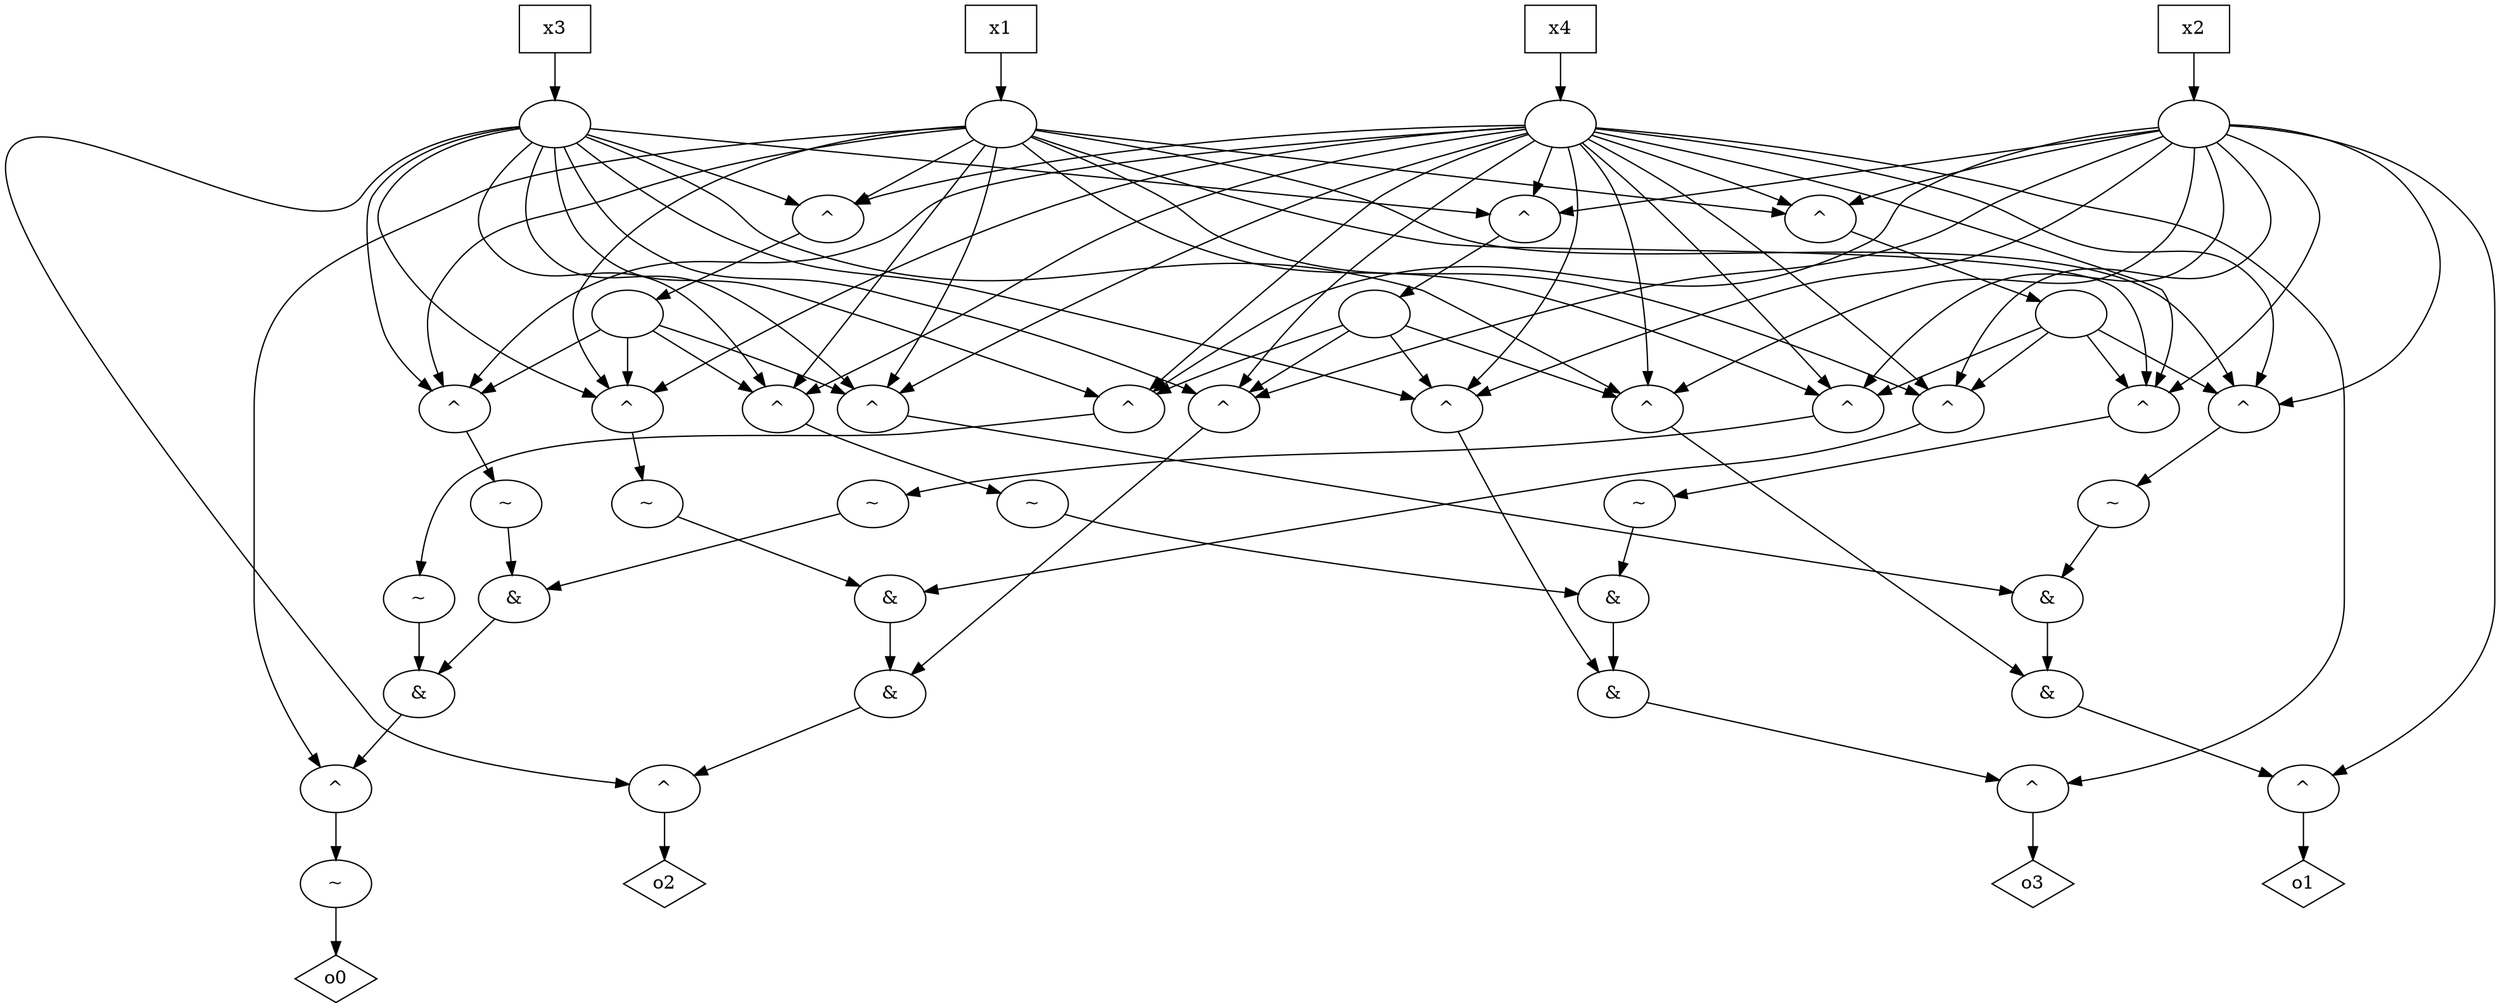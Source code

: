 digraph G {
n0 [label="o0",shape="diamond"];
n1 [label="^"];
n2 [label="&"];
n3 [label="&"];
n4 [label="^"];
n7 [label=""];
n11 [label="^"];
n14 [label=""];
n18 [label="~"];
n19 [label="^"];
n22 [label=""];
n27 [label="o1",shape="diamond"];
n28 [label="^"];
n29 [label="&"];
n30 [label="&"];
n31 [label="^"];
n39 [label="^"];
n46 [label="^"];
n54 [label="o2",shape="diamond"];
n55 [label="^"];
n56 [label="&"];
n57 [label="&"];
n59 [label="^"];
n66 [label="^"];
n73 [label="^"];
n81 [label="o3",shape="diamond"];
n82 [label="^"];
n83 [label="&"];
n84 [label="&"];
n85 [label="^"];
n92 [label="^"];
n99 [label="^"];
n109 [label="^"];
n111 [label=""];
n112 [label=""];
n113 [label=""];
n115 [label="^"];
n118 [label=""];
n124 [label="^"];
n117 [label="x1",shape="box"];
n126 [label="x2",shape="box"];
n119 [label="x4",shape="box"];
n122 [label="x3",shape="box"];
n23 [label="~"];
n17 [label="~"];
n5 [label="~"];
n6 [label="~"];
n13 [label="~"];
n12 [label="~"];
n15 [label="~"];
n1 -> n23
n2 -> n1
n3 -> n2
n4 -> n17
n7 -> n31
n7 -> n85
n7 -> n4
n7 -> n59
n11 -> n5
n14 -> n39
n14 -> n66
n14 -> n92
n14 -> n11
n18 -> n2
n19 -> n18
n22 -> n19
n22 -> n46
n22 -> n73
n22 -> n99
n28 -> n27
n29 -> n28
n30 -> n29
n31 -> n6
n39 -> n30
n46 -> n29
n55 -> n54
n56 -> n55
n57 -> n56
n59 -> n57
n66 -> n13
n73 -> n56
n82 -> n81
n83 -> n82
n84 -> n83
n85 -> n12
n92 -> n15
n99 -> n83
n109 -> n7
n111 -> n4
n111 -> n11
n111 -> n59
n111 -> n115
n111 -> n1
n111 -> n31
n111 -> n39
n111 -> n66
n111 -> n85
n111 -> n92
n111 -> n109
n112 -> n124
n112 -> n59
n112 -> n4
n112 -> n31
n112 -> n85
n112 -> n109
n112 -> n19
n112 -> n28
n112 -> n46
n112 -> n73
n112 -> n99
n113 -> n11
n113 -> n4
n113 -> n19
n113 -> n31
n113 -> n39
n113 -> n46
n113 -> n59
n113 -> n66
n113 -> n73
n113 -> n85
n113 -> n92
n113 -> n99
n113 -> n109
n113 -> n82
n113 -> n115
n113 -> n124
n115 -> n14
n118 -> n115
n118 -> n124
n118 -> n19
n118 -> n39
n118 -> n46
n118 -> n66
n118 -> n73
n118 -> n92
n118 -> n99
n118 -> n11
n118 -> n55
n124 -> n22
n117 -> n111
n126 -> n112
n119 -> n113
n122 -> n118
n23 -> n0
n17 -> n3
n5 -> n3
n6 -> n30
n13 -> n57
n12 -> n84
n15 -> n84
}